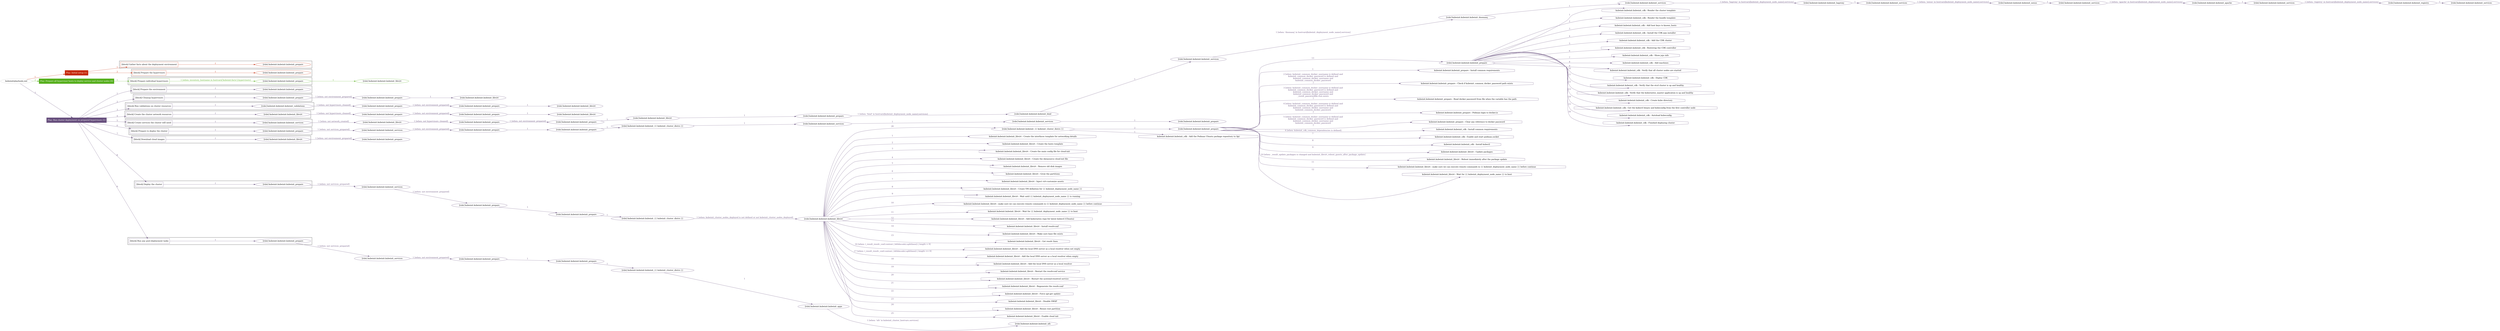 digraph {
	graph [concentrate=true ordering=in rankdir=LR ratio=fill]
	edge [esep=5 sep=10]
	"kubeinit/playbook.yml" [id=root_node style=dotted]
	play_044f6201 [label="Play: Initial setup (1)" color="#c52907" fontcolor="#ffffff" id=play_044f6201 shape=box style=filled tooltip=localhost]
	"kubeinit/playbook.yml" -> play_044f6201 [label="1 " color="#c52907" fontcolor="#c52907" id=edge_4ef59c2e labeltooltip="1 " tooltip="1 "]
	subgraph "kubeinit.kubeinit.kubeinit_prepare" {
		role_d6951dd7 [label="[role] kubeinit.kubeinit.kubeinit_prepare" color="#c52907" id=role_d6951dd7 tooltip="kubeinit.kubeinit.kubeinit_prepare"]
	}
	subgraph "kubeinit.kubeinit.kubeinit_prepare" {
		role_1459333d [label="[role] kubeinit.kubeinit.kubeinit_prepare" color="#c52907" id=role_1459333d tooltip="kubeinit.kubeinit.kubeinit_prepare"]
	}
	subgraph "Play: Initial setup (1)" {
		play_044f6201 -> block_13e98b52 [label=1 color="#c52907" fontcolor="#c52907" id=edge_23513589 labeltooltip=1 tooltip=1]
		subgraph cluster_block_13e98b52 {
			block_13e98b52 [label="[block] Gather facts about the deployment environment" color="#c52907" id=block_13e98b52 labeltooltip="Gather facts about the deployment environment" shape=box tooltip="Gather facts about the deployment environment"]
			block_13e98b52 -> role_d6951dd7 [label="1 " color="#c52907" fontcolor="#c52907" id=edge_80df593b labeltooltip="1 " tooltip="1 "]
		}
		play_044f6201 -> block_f3aa24fd [label=2 color="#c52907" fontcolor="#c52907" id=edge_0cf8e532 labeltooltip=2 tooltip=2]
		subgraph cluster_block_f3aa24fd {
			block_f3aa24fd [label="[block] Prepare the hypervisors" color="#c52907" id=block_f3aa24fd labeltooltip="Prepare the hypervisors" shape=box tooltip="Prepare the hypervisors"]
			block_f3aa24fd -> role_1459333d [label="1 " color="#c52907" fontcolor="#c52907" id=edge_80e324ec labeltooltip="1 " tooltip="1 "]
		}
	}
	play_55f4acfc [label="Play: Prepare all hypervisor hosts to deploy service and cluster nodes (0)" color="#56af1d" fontcolor="#ffffff" id=play_55f4acfc shape=box style=filled tooltip="Play: Prepare all hypervisor hosts to deploy service and cluster nodes (0)"]
	"kubeinit/playbook.yml" -> play_55f4acfc [label="2 " color="#56af1d" fontcolor="#56af1d" id=edge_61d407e8 labeltooltip="2 " tooltip="2 "]
	subgraph "kubeinit.kubeinit.kubeinit_libvirt" {
		role_2341e74b [label="[role] kubeinit.kubeinit.kubeinit_libvirt" color="#56af1d" id=role_2341e74b tooltip="kubeinit.kubeinit.kubeinit_libvirt"]
	}
	subgraph "kubeinit.kubeinit.kubeinit_prepare" {
		role_38dae5cf [label="[role] kubeinit.kubeinit.kubeinit_prepare" color="#56af1d" id=role_38dae5cf tooltip="kubeinit.kubeinit.kubeinit_prepare"]
		role_38dae5cf -> role_2341e74b [label="1 " color="#56af1d" fontcolor="#56af1d" id=edge_8fb8c847 labeltooltip="1 " tooltip="1 "]
	}
	subgraph "Play: Prepare all hypervisor hosts to deploy service and cluster nodes (0)" {
		play_55f4acfc -> block_d1275430 [label=1 color="#56af1d" fontcolor="#56af1d" id=edge_5849c12e labeltooltip=1 tooltip=1]
		subgraph cluster_block_d1275430 {
			block_d1275430 [label="[block] Prepare individual hypervisors" color="#56af1d" id=block_d1275430 labeltooltip="Prepare individual hypervisors" shape=box tooltip="Prepare individual hypervisors"]
			block_d1275430 -> role_38dae5cf [label="1 [when: inventory_hostname in hostvars['kubeinit-facts'].hypervisors]" color="#56af1d" fontcolor="#56af1d" id=edge_a81849d0 labeltooltip="1 [when: inventory_hostname in hostvars['kubeinit-facts'].hypervisors]" tooltip="1 [when: inventory_hostname in hostvars['kubeinit-facts'].hypervisors]"]
		}
	}
	play_6afeea9b [label="Play: Run cluster deployment on prepared hypervisors (1)" color="#674f7d" fontcolor="#ffffff" id=play_6afeea9b shape=box style=filled tooltip=localhost]
	"kubeinit/playbook.yml" -> play_6afeea9b [label="3 " color="#674f7d" fontcolor="#674f7d" id=edge_dce78438 labeltooltip="3 " tooltip="3 "]
	subgraph "kubeinit.kubeinit.kubeinit_prepare" {
		role_8cadfa7d [label="[role] kubeinit.kubeinit.kubeinit_prepare" color="#674f7d" id=role_8cadfa7d tooltip="kubeinit.kubeinit.kubeinit_prepare"]
	}
	subgraph "kubeinit.kubeinit.kubeinit_libvirt" {
		role_256075a8 [label="[role] kubeinit.kubeinit.kubeinit_libvirt" color="#674f7d" id=role_256075a8 tooltip="kubeinit.kubeinit.kubeinit_libvirt"]
	}
	subgraph "kubeinit.kubeinit.kubeinit_prepare" {
		role_381ec418 [label="[role] kubeinit.kubeinit.kubeinit_prepare" color="#674f7d" id=role_381ec418 tooltip="kubeinit.kubeinit.kubeinit_prepare"]
		role_381ec418 -> role_256075a8 [label="1 " color="#674f7d" fontcolor="#674f7d" id=edge_b054dc89 labeltooltip="1 " tooltip="1 "]
	}
	subgraph "kubeinit.kubeinit.kubeinit_prepare" {
		role_7a16989e [label="[role] kubeinit.kubeinit.kubeinit_prepare" color="#674f7d" id=role_7a16989e tooltip="kubeinit.kubeinit.kubeinit_prepare"]
		role_7a16989e -> role_381ec418 [label="1 [when: not environment_prepared]" color="#674f7d" fontcolor="#674f7d" id=edge_9651ffb1 labeltooltip="1 [when: not environment_prepared]" tooltip="1 [when: not environment_prepared]"]
	}
	subgraph "kubeinit.kubeinit.kubeinit_libvirt" {
		role_eb874bf2 [label="[role] kubeinit.kubeinit.kubeinit_libvirt" color="#674f7d" id=role_eb874bf2 tooltip="kubeinit.kubeinit.kubeinit_libvirt"]
	}
	subgraph "kubeinit.kubeinit.kubeinit_prepare" {
		role_4f0447ba [label="[role] kubeinit.kubeinit.kubeinit_prepare" color="#674f7d" id=role_4f0447ba tooltip="kubeinit.kubeinit.kubeinit_prepare"]
		role_4f0447ba -> role_eb874bf2 [label="1 " color="#674f7d" fontcolor="#674f7d" id=edge_a860d378 labeltooltip="1 " tooltip="1 "]
	}
	subgraph "kubeinit.kubeinit.kubeinit_prepare" {
		role_d9c2d2ef [label="[role] kubeinit.kubeinit.kubeinit_prepare" color="#674f7d" id=role_d9c2d2ef tooltip="kubeinit.kubeinit.kubeinit_prepare"]
		role_d9c2d2ef -> role_4f0447ba [label="1 [when: not environment_prepared]" color="#674f7d" fontcolor="#674f7d" id=edge_dabcb01f labeltooltip="1 [when: not environment_prepared]" tooltip="1 [when: not environment_prepared]"]
	}
	subgraph "kubeinit.kubeinit.kubeinit_validations" {
		role_450f1b07 [label="[role] kubeinit.kubeinit.kubeinit_validations" color="#674f7d" id=role_450f1b07 tooltip="kubeinit.kubeinit.kubeinit_validations"]
		role_450f1b07 -> role_d9c2d2ef [label="1 [when: not hypervisors_cleaned]" color="#674f7d" fontcolor="#674f7d" id=edge_444af7d1 labeltooltip="1 [when: not hypervisors_cleaned]" tooltip="1 [when: not hypervisors_cleaned]"]
	}
	subgraph "kubeinit.kubeinit.kubeinit_libvirt" {
		role_03eaf122 [label="[role] kubeinit.kubeinit.kubeinit_libvirt" color="#674f7d" id=role_03eaf122 tooltip="kubeinit.kubeinit.kubeinit_libvirt"]
	}
	subgraph "kubeinit.kubeinit.kubeinit_prepare" {
		role_dfbd1246 [label="[role] kubeinit.kubeinit.kubeinit_prepare" color="#674f7d" id=role_dfbd1246 tooltip="kubeinit.kubeinit.kubeinit_prepare"]
		role_dfbd1246 -> role_03eaf122 [label="1 " color="#674f7d" fontcolor="#674f7d" id=edge_98a41749 labeltooltip="1 " tooltip="1 "]
	}
	subgraph "kubeinit.kubeinit.kubeinit_prepare" {
		role_05b84a34 [label="[role] kubeinit.kubeinit.kubeinit_prepare" color="#674f7d" id=role_05b84a34 tooltip="kubeinit.kubeinit.kubeinit_prepare"]
		role_05b84a34 -> role_dfbd1246 [label="1 [when: not environment_prepared]" color="#674f7d" fontcolor="#674f7d" id=edge_8607edbe labeltooltip="1 [when: not environment_prepared]" tooltip="1 [when: not environment_prepared]"]
	}
	subgraph "kubeinit.kubeinit.kubeinit_libvirt" {
		role_7265126d [label="[role] kubeinit.kubeinit.kubeinit_libvirt" color="#674f7d" id=role_7265126d tooltip="kubeinit.kubeinit.kubeinit_libvirt"]
		role_7265126d -> role_05b84a34 [label="1 [when: not hypervisors_cleaned]" color="#674f7d" fontcolor="#674f7d" id=edge_79a16375 labeltooltip="1 [when: not hypervisors_cleaned]" tooltip="1 [when: not hypervisors_cleaned]"]
	}
	subgraph "kubeinit.kubeinit.kubeinit_services" {
		role_c0d39806 [label="[role] kubeinit.kubeinit.kubeinit_services" color="#674f7d" id=role_c0d39806 tooltip="kubeinit.kubeinit.kubeinit_services"]
	}
	subgraph "kubeinit.kubeinit.kubeinit_registry" {
		role_821b8499 [label="[role] kubeinit.kubeinit.kubeinit_registry" color="#674f7d" id=role_821b8499 tooltip="kubeinit.kubeinit.kubeinit_registry"]
		role_821b8499 -> role_c0d39806 [label="1 " color="#674f7d" fontcolor="#674f7d" id=edge_e17314fd labeltooltip="1 " tooltip="1 "]
	}
	subgraph "kubeinit.kubeinit.kubeinit_services" {
		role_eca51ddf [label="[role] kubeinit.kubeinit.kubeinit_services" color="#674f7d" id=role_eca51ddf tooltip="kubeinit.kubeinit.kubeinit_services"]
		role_eca51ddf -> role_821b8499 [label="1 [when: 'registry' in hostvars[kubeinit_deployment_node_name].services]" color="#674f7d" fontcolor="#674f7d" id=edge_a94800a0 labeltooltip="1 [when: 'registry' in hostvars[kubeinit_deployment_node_name].services]" tooltip="1 [when: 'registry' in hostvars[kubeinit_deployment_node_name].services]"]
	}
	subgraph "kubeinit.kubeinit.kubeinit_apache" {
		role_6c108bcc [label="[role] kubeinit.kubeinit.kubeinit_apache" color="#674f7d" id=role_6c108bcc tooltip="kubeinit.kubeinit.kubeinit_apache"]
		role_6c108bcc -> role_eca51ddf [label="1 " color="#674f7d" fontcolor="#674f7d" id=edge_faeda0d4 labeltooltip="1 " tooltip="1 "]
	}
	subgraph "kubeinit.kubeinit.kubeinit_services" {
		role_d268b89f [label="[role] kubeinit.kubeinit.kubeinit_services" color="#674f7d" id=role_d268b89f tooltip="kubeinit.kubeinit.kubeinit_services"]
		role_d268b89f -> role_6c108bcc [label="1 [when: 'apache' in hostvars[kubeinit_deployment_node_name].services]" color="#674f7d" fontcolor="#674f7d" id=edge_50a89d60 labeltooltip="1 [when: 'apache' in hostvars[kubeinit_deployment_node_name].services]" tooltip="1 [when: 'apache' in hostvars[kubeinit_deployment_node_name].services]"]
	}
	subgraph "kubeinit.kubeinit.kubeinit_nexus" {
		role_6d33a82f [label="[role] kubeinit.kubeinit.kubeinit_nexus" color="#674f7d" id=role_6d33a82f tooltip="kubeinit.kubeinit.kubeinit_nexus"]
		role_6d33a82f -> role_d268b89f [label="1 " color="#674f7d" fontcolor="#674f7d" id=edge_b9ef4b29 labeltooltip="1 " tooltip="1 "]
	}
	subgraph "kubeinit.kubeinit.kubeinit_services" {
		role_6c60f298 [label="[role] kubeinit.kubeinit.kubeinit_services" color="#674f7d" id=role_6c60f298 tooltip="kubeinit.kubeinit.kubeinit_services"]
		role_6c60f298 -> role_6d33a82f [label="1 [when: 'nexus' in hostvars[kubeinit_deployment_node_name].services]" color="#674f7d" fontcolor="#674f7d" id=edge_57b5fa4e labeltooltip="1 [when: 'nexus' in hostvars[kubeinit_deployment_node_name].services]" tooltip="1 [when: 'nexus' in hostvars[kubeinit_deployment_node_name].services]"]
	}
	subgraph "kubeinit.kubeinit.kubeinit_haproxy" {
		role_2051cb09 [label="[role] kubeinit.kubeinit.kubeinit_haproxy" color="#674f7d" id=role_2051cb09 tooltip="kubeinit.kubeinit.kubeinit_haproxy"]
		role_2051cb09 -> role_6c60f298 [label="1 " color="#674f7d" fontcolor="#674f7d" id=edge_a9469651 labeltooltip="1 " tooltip="1 "]
	}
	subgraph "kubeinit.kubeinit.kubeinit_services" {
		role_ba3f6fec [label="[role] kubeinit.kubeinit.kubeinit_services" color="#674f7d" id=role_ba3f6fec tooltip="kubeinit.kubeinit.kubeinit_services"]
		role_ba3f6fec -> role_2051cb09 [label="1 [when: 'haproxy' in hostvars[kubeinit_deployment_node_name].services]" color="#674f7d" fontcolor="#674f7d" id=edge_a45cc1d8 labeltooltip="1 [when: 'haproxy' in hostvars[kubeinit_deployment_node_name].services]" tooltip="1 [when: 'haproxy' in hostvars[kubeinit_deployment_node_name].services]"]
	}
	subgraph "kubeinit.kubeinit.kubeinit_dnsmasq" {
		role_3d99cef5 [label="[role] kubeinit.kubeinit.kubeinit_dnsmasq" color="#674f7d" id=role_3d99cef5 tooltip="kubeinit.kubeinit.kubeinit_dnsmasq"]
		role_3d99cef5 -> role_ba3f6fec [label="1 " color="#674f7d" fontcolor="#674f7d" id=edge_29985c35 labeltooltip="1 " tooltip="1 "]
	}
	subgraph "kubeinit.kubeinit.kubeinit_services" {
		role_eed74f70 [label="[role] kubeinit.kubeinit.kubeinit_services" color="#674f7d" id=role_eed74f70 tooltip="kubeinit.kubeinit.kubeinit_services"]
		role_eed74f70 -> role_3d99cef5 [label="1 [when: 'dnsmasq' in hostvars[kubeinit_deployment_node_name].services]" color="#674f7d" fontcolor="#674f7d" id=edge_1109059a labeltooltip="1 [when: 'dnsmasq' in hostvars[kubeinit_deployment_node_name].services]" tooltip="1 [when: 'dnsmasq' in hostvars[kubeinit_deployment_node_name].services]"]
	}
	subgraph "kubeinit.kubeinit.kubeinit_bind" {
		role_684390ac [label="[role] kubeinit.kubeinit.kubeinit_bind" color="#674f7d" id=role_684390ac tooltip="kubeinit.kubeinit.kubeinit_bind"]
		role_684390ac -> role_eed74f70 [label="1 " color="#674f7d" fontcolor="#674f7d" id=edge_344d99da labeltooltip="1 " tooltip="1 "]
	}
	subgraph "kubeinit.kubeinit.kubeinit_prepare" {
		role_d2f3ef57 [label="[role] kubeinit.kubeinit.kubeinit_prepare" color="#674f7d" id=role_d2f3ef57 tooltip="kubeinit.kubeinit.kubeinit_prepare"]
		role_d2f3ef57 -> role_684390ac [label="1 [when: 'bind' in hostvars[kubeinit_deployment_node_name].services]" color="#674f7d" fontcolor="#674f7d" id=edge_c0ce291c labeltooltip="1 [when: 'bind' in hostvars[kubeinit_deployment_node_name].services]" tooltip="1 [when: 'bind' in hostvars[kubeinit_deployment_node_name].services]"]
	}
	subgraph "kubeinit.kubeinit.kubeinit_libvirt" {
		role_8a607b30 [label="[role] kubeinit.kubeinit.kubeinit_libvirt" color="#674f7d" id=role_8a607b30 tooltip="kubeinit.kubeinit.kubeinit_libvirt"]
		role_8a607b30 -> role_d2f3ef57 [label="1 " color="#674f7d" fontcolor="#674f7d" id=edge_e02fe40d labeltooltip="1 " tooltip="1 "]
	}
	subgraph "kubeinit.kubeinit.kubeinit_prepare" {
		role_e376c1be [label="[role] kubeinit.kubeinit.kubeinit_prepare" color="#674f7d" id=role_e376c1be tooltip="kubeinit.kubeinit.kubeinit_prepare"]
		role_e376c1be -> role_8a607b30 [label="1 " color="#674f7d" fontcolor="#674f7d" id=edge_5499e435 labeltooltip="1 " tooltip="1 "]
	}
	subgraph "kubeinit.kubeinit.kubeinit_prepare" {
		role_97b13198 [label="[role] kubeinit.kubeinit.kubeinit_prepare" color="#674f7d" id=role_97b13198 tooltip="kubeinit.kubeinit.kubeinit_prepare"]
		role_97b13198 -> role_e376c1be [label="1 [when: not environment_prepared]" color="#674f7d" fontcolor="#674f7d" id=edge_6e019e18 labeltooltip="1 [when: not environment_prepared]" tooltip="1 [when: not environment_prepared]"]
	}
	subgraph "kubeinit.kubeinit.kubeinit_libvirt" {
		role_b48e764c [label="[role] kubeinit.kubeinit.kubeinit_libvirt" color="#674f7d" id=role_b48e764c tooltip="kubeinit.kubeinit.kubeinit_libvirt"]
		role_b48e764c -> role_97b13198 [label="1 [when: not hypervisors_cleaned]" color="#674f7d" fontcolor="#674f7d" id=edge_45557fb2 labeltooltip="1 [when: not hypervisors_cleaned]" tooltip="1 [when: not hypervisors_cleaned]"]
	}
	subgraph "kubeinit.kubeinit.kubeinit_services" {
		role_dfe08476 [label="[role] kubeinit.kubeinit.kubeinit_services" color="#674f7d" id=role_dfe08476 tooltip="kubeinit.kubeinit.kubeinit_services"]
		role_dfe08476 -> role_b48e764c [label="1 [when: not network_created]" color="#674f7d" fontcolor="#674f7d" id=edge_93a49c04 labeltooltip="1 [when: not network_created]" tooltip="1 [when: not network_created]"]
	}
	subgraph "kubeinit.kubeinit.kubeinit_prepare" {
		role_b5f9fc03 [label="[role] kubeinit.kubeinit.kubeinit_prepare" color="#674f7d" id=role_b5f9fc03 tooltip="kubeinit.kubeinit.kubeinit_prepare"]
	}
	subgraph "kubeinit.kubeinit.kubeinit_services" {
		role_9dbf884e [label="[role] kubeinit.kubeinit.kubeinit_services" color="#674f7d" id=role_9dbf884e tooltip="kubeinit.kubeinit.kubeinit_services"]
		role_9dbf884e -> role_b5f9fc03 [label="1 " color="#674f7d" fontcolor="#674f7d" id=edge_28abceb9 labeltooltip="1 " tooltip="1 "]
	}
	subgraph "kubeinit.kubeinit.kubeinit_services" {
		role_254708b7 [label="[role] kubeinit.kubeinit.kubeinit_services" color="#674f7d" id=role_254708b7 tooltip="kubeinit.kubeinit.kubeinit_services"]
		role_254708b7 -> role_9dbf884e [label="1 " color="#674f7d" fontcolor="#674f7d" id=edge_ece43cf1 labeltooltip="1 " tooltip="1 "]
	}
	subgraph "kubeinit.kubeinit.kubeinit_{{ kubeinit_cluster_distro }}" {
		role_bbae4247 [label="[role] kubeinit.kubeinit.kubeinit_{{ kubeinit_cluster_distro }}" color="#674f7d" id=role_bbae4247 tooltip="kubeinit.kubeinit.kubeinit_{{ kubeinit_cluster_distro }}"]
		role_bbae4247 -> role_254708b7 [label="1 " color="#674f7d" fontcolor="#674f7d" id=edge_cc522fd2 labeltooltip="1 " tooltip="1 "]
	}
	subgraph "kubeinit.kubeinit.kubeinit_prepare" {
		role_c6450859 [label="[role] kubeinit.kubeinit.kubeinit_prepare" color="#674f7d" id=role_c6450859 tooltip="kubeinit.kubeinit.kubeinit_prepare"]
		role_c6450859 -> role_bbae4247 [label="1 " color="#674f7d" fontcolor="#674f7d" id=edge_2d767d13 labeltooltip="1 " tooltip="1 "]
	}
	subgraph "kubeinit.kubeinit.kubeinit_prepare" {
		role_9d7e9a55 [label="[role] kubeinit.kubeinit.kubeinit_prepare" color="#674f7d" id=role_9d7e9a55 tooltip="kubeinit.kubeinit.kubeinit_prepare"]
		role_9d7e9a55 -> role_c6450859 [label="1 " color="#674f7d" fontcolor="#674f7d" id=edge_b197382b labeltooltip="1 " tooltip="1 "]
	}
	subgraph "kubeinit.kubeinit.kubeinit_services" {
		role_c278fd24 [label="[role] kubeinit.kubeinit.kubeinit_services" color="#674f7d" id=role_c278fd24 tooltip="kubeinit.kubeinit.kubeinit_services"]
		role_c278fd24 -> role_9d7e9a55 [label="1 [when: not environment_prepared]" color="#674f7d" fontcolor="#674f7d" id=edge_3d980c36 labeltooltip="1 [when: not environment_prepared]" tooltip="1 [when: not environment_prepared]"]
	}
	subgraph "kubeinit.kubeinit.kubeinit_prepare" {
		role_b8bf95b9 [label="[role] kubeinit.kubeinit.kubeinit_prepare" color="#674f7d" id=role_b8bf95b9 tooltip="kubeinit.kubeinit.kubeinit_prepare"]
		role_b8bf95b9 -> role_c278fd24 [label="1 [when: not services_prepared]" color="#674f7d" fontcolor="#674f7d" id=edge_ec904638 labeltooltip="1 [when: not services_prepared]" tooltip="1 [when: not services_prepared]"]
	}
	subgraph "kubeinit.kubeinit.kubeinit_prepare" {
		role_b85f342a [label="[role] kubeinit.kubeinit.kubeinit_prepare" color="#674f7d" id=role_b85f342a tooltip="kubeinit.kubeinit.kubeinit_prepare"]
	}
	subgraph "kubeinit.kubeinit.kubeinit_libvirt" {
		role_71f068f2 [label="[role] kubeinit.kubeinit.kubeinit_libvirt" color="#674f7d" id=role_71f068f2 tooltip="kubeinit.kubeinit.kubeinit_libvirt"]
		role_71f068f2 -> role_b85f342a [label="1 [when: not environment_prepared]" color="#674f7d" fontcolor="#674f7d" id=edge_29ef6eb5 labeltooltip="1 [when: not environment_prepared]" tooltip="1 [when: not environment_prepared]"]
	}
	subgraph "kubeinit.kubeinit.kubeinit_prepare" {
		role_452cb7a6 [label="[role] kubeinit.kubeinit.kubeinit_prepare" color="#674f7d" id=role_452cb7a6 tooltip="kubeinit.kubeinit.kubeinit_prepare"]
		task_a94bf1ff [label="kubeinit.kubeinit.kubeinit_cdk : Render the cluster template" color="#674f7d" id=task_a94bf1ff shape=octagon tooltip="kubeinit.kubeinit.kubeinit_cdk : Render the cluster template"]
		role_452cb7a6 -> task_a94bf1ff [label="1 " color="#674f7d" fontcolor="#674f7d" id=edge_e84fcb37 labeltooltip="1 " tooltip="1 "]
		task_42de624a [label="kubeinit.kubeinit.kubeinit_cdk : Render the bundle template" color="#674f7d" id=task_42de624a shape=octagon tooltip="kubeinit.kubeinit.kubeinit_cdk : Render the bundle template"]
		role_452cb7a6 -> task_42de624a [label="2 " color="#674f7d" fontcolor="#674f7d" id=edge_bc9f9fb8 labeltooltip="2 " tooltip="2 "]
		task_f13fe5d0 [label="kubeinit.kubeinit.kubeinit_cdk : Add host keys to known_hosts" color="#674f7d" id=task_f13fe5d0 shape=octagon tooltip="kubeinit.kubeinit.kubeinit_cdk : Add host keys to known_hosts"]
		role_452cb7a6 -> task_f13fe5d0 [label="3 " color="#674f7d" fontcolor="#674f7d" id=edge_e8cb7838 labeltooltip="3 " tooltip="3 "]
		task_b6a0717f [label="kubeinit.kubeinit.kubeinit_cdk : Install the CDK juju installer" color="#674f7d" id=task_b6a0717f shape=octagon tooltip="kubeinit.kubeinit.kubeinit_cdk : Install the CDK juju installer"]
		role_452cb7a6 -> task_b6a0717f [label="4 " color="#674f7d" fontcolor="#674f7d" id=edge_27f58960 labeltooltip="4 " tooltip="4 "]
		task_dedf6020 [label="kubeinit.kubeinit.kubeinit_cdk : Add the CDK cluster" color="#674f7d" id=task_dedf6020 shape=octagon tooltip="kubeinit.kubeinit.kubeinit_cdk : Add the CDK cluster"]
		role_452cb7a6 -> task_dedf6020 [label="5 " color="#674f7d" fontcolor="#674f7d" id=edge_83cb504c labeltooltip="5 " tooltip="5 "]
		task_0525875a [label="kubeinit.kubeinit.kubeinit_cdk : Bootstrap the CDK controller" color="#674f7d" id=task_0525875a shape=octagon tooltip="kubeinit.kubeinit.kubeinit_cdk : Bootstrap the CDK controller"]
		role_452cb7a6 -> task_0525875a [label="6 " color="#674f7d" fontcolor="#674f7d" id=edge_37c8457a labeltooltip="6 " tooltip="6 "]
		task_b1a73db4 [label="kubeinit.kubeinit.kubeinit_cdk : Show juju info" color="#674f7d" id=task_b1a73db4 shape=octagon tooltip="kubeinit.kubeinit.kubeinit_cdk : Show juju info"]
		role_452cb7a6 -> task_b1a73db4 [label="7 " color="#674f7d" fontcolor="#674f7d" id=edge_8043bc29 labeltooltip="7 " tooltip="7 "]
		task_68443d0a [label="kubeinit.kubeinit.kubeinit_cdk : Add machines" color="#674f7d" id=task_68443d0a shape=octagon tooltip="kubeinit.kubeinit.kubeinit_cdk : Add machines"]
		role_452cb7a6 -> task_68443d0a [label="8 " color="#674f7d" fontcolor="#674f7d" id=edge_12c3f1ba labeltooltip="8 " tooltip="8 "]
		task_5df11371 [label="kubeinit.kubeinit.kubeinit_cdk : Verify that all cluster nodes are started" color="#674f7d" id=task_5df11371 shape=octagon tooltip="kubeinit.kubeinit.kubeinit_cdk : Verify that all cluster nodes are started"]
		role_452cb7a6 -> task_5df11371 [label="9 " color="#674f7d" fontcolor="#674f7d" id=edge_20d0ee21 labeltooltip="9 " tooltip="9 "]
		task_0d9374ac [label="kubeinit.kubeinit.kubeinit_cdk : Deploy CDK" color="#674f7d" id=task_0d9374ac shape=octagon tooltip="kubeinit.kubeinit.kubeinit_cdk : Deploy CDK"]
		role_452cb7a6 -> task_0d9374ac [label="10 " color="#674f7d" fontcolor="#674f7d" id=edge_1f8e21a5 labeltooltip="10 " tooltip="10 "]
		task_fb336ed5 [label="kubeinit.kubeinit.kubeinit_cdk : Verify that the etcd cluster is up and healthy" color="#674f7d" id=task_fb336ed5 shape=octagon tooltip="kubeinit.kubeinit.kubeinit_cdk : Verify that the etcd cluster is up and healthy"]
		role_452cb7a6 -> task_fb336ed5 [label="11 " color="#674f7d" fontcolor="#674f7d" id=edge_120eb20d labeltooltip="11 " tooltip="11 "]
		task_9e1cdf65 [label="kubeinit.kubeinit.kubeinit_cdk : Verify that the kubernetes_master application is up and healthy" color="#674f7d" id=task_9e1cdf65 shape=octagon tooltip="kubeinit.kubeinit.kubeinit_cdk : Verify that the kubernetes_master application is up and healthy"]
		role_452cb7a6 -> task_9e1cdf65 [label="12 " color="#674f7d" fontcolor="#674f7d" id=edge_e49d8f9e labeltooltip="12 " tooltip="12 "]
		task_549c06b6 [label="kubeinit.kubeinit.kubeinit_cdk : Create kube directory" color="#674f7d" id=task_549c06b6 shape=octagon tooltip="kubeinit.kubeinit.kubeinit_cdk : Create kube directory"]
		role_452cb7a6 -> task_549c06b6 [label="13 " color="#674f7d" fontcolor="#674f7d" id=edge_7d540dee labeltooltip="13 " tooltip="13 "]
		task_a0da7b59 [label="kubeinit.kubeinit.kubeinit_cdk : Get the kubectl binary and kubeconfig from the first controller node" color="#674f7d" id=task_a0da7b59 shape=octagon tooltip="kubeinit.kubeinit.kubeinit_cdk : Get the kubectl binary and kubeconfig from the first controller node"]
		role_452cb7a6 -> task_a0da7b59 [label="14 " color="#674f7d" fontcolor="#674f7d" id=edge_0e6ce864 labeltooltip="14 " tooltip="14 "]
		task_b0fba617 [label="kubeinit.kubeinit.kubeinit_cdk : Autoload kubeconfig" color="#674f7d" id=task_b0fba617 shape=octagon tooltip="kubeinit.kubeinit.kubeinit_cdk : Autoload kubeconfig"]
		role_452cb7a6 -> task_b0fba617 [label="15 " color="#674f7d" fontcolor="#674f7d" id=edge_3aa39671 labeltooltip="15 " tooltip="15 "]
		task_a2f3205c [label="kubeinit.kubeinit.kubeinit_cdk : Finished deploying cluster" color="#674f7d" id=task_a2f3205c shape=octagon tooltip="kubeinit.kubeinit.kubeinit_cdk : Finished deploying cluster"]
		role_452cb7a6 -> task_a2f3205c [label="16 " color="#674f7d" fontcolor="#674f7d" id=edge_8826746e labeltooltip="16 " tooltip="16 "]
	}
	subgraph "kubeinit.kubeinit.kubeinit_prepare" {
		role_cc2c80e6 [label="[role] kubeinit.kubeinit.kubeinit_prepare" color="#674f7d" id=role_cc2c80e6 tooltip="kubeinit.kubeinit.kubeinit_prepare"]
		task_b44a653f [label="kubeinit.kubeinit.kubeinit_prepare : Install common requirements" color="#674f7d" id=task_b44a653f shape=octagon tooltip="kubeinit.kubeinit.kubeinit_prepare : Install common requirements"]
		role_cc2c80e6 -> task_b44a653f [label="1 " color="#674f7d" fontcolor="#674f7d" id=edge_8c193ada labeltooltip="1 " tooltip="1 "]
		task_a719221c [label="kubeinit.kubeinit.kubeinit_prepare : Check if kubeinit_common_docker_password path exists" color="#674f7d" id=task_a719221c shape=octagon tooltip="kubeinit.kubeinit.kubeinit_prepare : Check if kubeinit_common_docker_password path exists"]
		role_cc2c80e6 -> task_a719221c [label="2 [when: kubeinit_common_docker_username is defined and
kubeinit_common_docker_password is defined and
kubeinit_common_docker_username and
kubeinit_common_docker_password
]" color="#674f7d" fontcolor="#674f7d" id=edge_541bd9d9 labeltooltip="2 [when: kubeinit_common_docker_username is defined and
kubeinit_common_docker_password is defined and
kubeinit_common_docker_username and
kubeinit_common_docker_password
]" tooltip="2 [when: kubeinit_common_docker_username is defined and
kubeinit_common_docker_password is defined and
kubeinit_common_docker_username and
kubeinit_common_docker_password
]"]
		task_6722797f [label="kubeinit.kubeinit.kubeinit_prepare : Read docker password from file when the variable has the path" color="#674f7d" id=task_6722797f shape=octagon tooltip="kubeinit.kubeinit.kubeinit_prepare : Read docker password from file when the variable has the path"]
		role_cc2c80e6 -> task_6722797f [label="3 [when: kubeinit_common_docker_username is defined and
kubeinit_common_docker_password is defined and
kubeinit_common_docker_username and
kubeinit_common_docker_password and
_result_passwordfile.stat.exists
]" color="#674f7d" fontcolor="#674f7d" id=edge_d88bf77b labeltooltip="3 [when: kubeinit_common_docker_username is defined and
kubeinit_common_docker_password is defined and
kubeinit_common_docker_username and
kubeinit_common_docker_password and
_result_passwordfile.stat.exists
]" tooltip="3 [when: kubeinit_common_docker_username is defined and
kubeinit_common_docker_password is defined and
kubeinit_common_docker_username and
kubeinit_common_docker_password and
_result_passwordfile.stat.exists
]"]
		task_d8672ce2 [label="kubeinit.kubeinit.kubeinit_prepare : Podman login to docker.io" color="#674f7d" id=task_d8672ce2 shape=octagon tooltip="kubeinit.kubeinit.kubeinit_prepare : Podman login to docker.io"]
		role_cc2c80e6 -> task_d8672ce2 [label="4 [when: kubeinit_common_docker_username is defined and
kubeinit_common_docker_password is defined and
kubeinit_common_docker_username and
kubeinit_common_docker_password
]" color="#674f7d" fontcolor="#674f7d" id=edge_c0240dba labeltooltip="4 [when: kubeinit_common_docker_username is defined and
kubeinit_common_docker_password is defined and
kubeinit_common_docker_username and
kubeinit_common_docker_password
]" tooltip="4 [when: kubeinit_common_docker_username is defined and
kubeinit_common_docker_password is defined and
kubeinit_common_docker_username and
kubeinit_common_docker_password
]"]
		task_4d4e6756 [label="kubeinit.kubeinit.kubeinit_prepare : Clear any reference to docker password" color="#674f7d" id=task_4d4e6756 shape=octagon tooltip="kubeinit.kubeinit.kubeinit_prepare : Clear any reference to docker password"]
		role_cc2c80e6 -> task_4d4e6756 [label="5 [when: kubeinit_common_docker_username is defined and
kubeinit_common_docker_password is defined and
kubeinit_common_docker_username and
kubeinit_common_docker_password
]" color="#674f7d" fontcolor="#674f7d" id=edge_981a554b labeltooltip="5 [when: kubeinit_common_docker_username is defined and
kubeinit_common_docker_password is defined and
kubeinit_common_docker_username and
kubeinit_common_docker_password
]" tooltip="5 [when: kubeinit_common_docker_username is defined and
kubeinit_common_docker_password is defined and
kubeinit_common_docker_username and
kubeinit_common_docker_password
]"]
		task_6d5ad656 [label="kubeinit.kubeinit.kubeinit_cdk : Install common requirements" color="#674f7d" id=task_6d5ad656 shape=octagon tooltip="kubeinit.kubeinit.kubeinit_cdk : Install common requirements"]
		role_cc2c80e6 -> task_6d5ad656 [label="6 [when: kubeinit_cdk_common_dependencies is defined]" color="#674f7d" fontcolor="#674f7d" id=edge_47974325 labeltooltip="6 [when: kubeinit_cdk_common_dependencies is defined]" tooltip="6 [when: kubeinit_cdk_common_dependencies is defined]"]
		task_462f2dca [label="kubeinit.kubeinit.kubeinit_cdk : Enable and start podman.socket" color="#674f7d" id=task_462f2dca shape=octagon tooltip="kubeinit.kubeinit.kubeinit_cdk : Enable and start podman.socket"]
		role_cc2c80e6 -> task_462f2dca [label="7 " color="#674f7d" fontcolor="#674f7d" id=edge_4c218bec labeltooltip="7 " tooltip="7 "]
		task_2ff746c8 [label="kubeinit.kubeinit.kubeinit_cdk : Install kubectl" color="#674f7d" id=task_2ff746c8 shape=octagon tooltip="kubeinit.kubeinit.kubeinit_cdk : Install kubectl"]
		role_cc2c80e6 -> task_2ff746c8 [label="8 " color="#674f7d" fontcolor="#674f7d" id=edge_aee1a645 labeltooltip="8 " tooltip="8 "]
		task_fa05bad0 [label="kubeinit.kubeinit.kubeinit_libvirt : Update packages" color="#674f7d" id=task_fa05bad0 shape=octagon tooltip="kubeinit.kubeinit.kubeinit_libvirt : Update packages"]
		role_cc2c80e6 -> task_fa05bad0 [label="9 " color="#674f7d" fontcolor="#674f7d" id=edge_1f22c4f9 labeltooltip="9 " tooltip="9 "]
		task_6b700b43 [label="kubeinit.kubeinit.kubeinit_libvirt : Reboot immediately after the package update" color="#674f7d" id=task_6b700b43 shape=octagon tooltip="kubeinit.kubeinit.kubeinit_libvirt : Reboot immediately after the package update"]
		role_cc2c80e6 -> task_6b700b43 [label="10 [when: _result_update_packages is changed and kubeinit_libvirt_reboot_guests_after_package_update]" color="#674f7d" fontcolor="#674f7d" id=edge_5030f70b labeltooltip="10 [when: _result_update_packages is changed and kubeinit_libvirt_reboot_guests_after_package_update]" tooltip="10 [when: _result_update_packages is changed and kubeinit_libvirt_reboot_guests_after_package_update]"]
		task_c5354b4c [label="kubeinit.kubeinit.kubeinit_libvirt : make sure we can execute remote commands in {{ kubeinit_deployment_node_name }} before continue" color="#674f7d" id=task_c5354b4c shape=octagon tooltip="kubeinit.kubeinit.kubeinit_libvirt : make sure we can execute remote commands in {{ kubeinit_deployment_node_name }} before continue"]
		role_cc2c80e6 -> task_c5354b4c [label="11 " color="#674f7d" fontcolor="#674f7d" id=edge_54d646fe labeltooltip="11 " tooltip="11 "]
		task_2aac31ad [label="kubeinit.kubeinit.kubeinit_libvirt : Wait for {{ kubeinit_deployment_node_name }} to boot" color="#674f7d" id=task_2aac31ad shape=octagon tooltip="kubeinit.kubeinit.kubeinit_libvirt : Wait for {{ kubeinit_deployment_node_name }} to boot"]
		role_cc2c80e6 -> task_2aac31ad [label="12 " color="#674f7d" fontcolor="#674f7d" id=edge_f3b2f3d9 labeltooltip="12 " tooltip="12 "]
		role_cc2c80e6 -> role_452cb7a6 [label="13 " color="#674f7d" fontcolor="#674f7d" id=edge_37300d5d labeltooltip="13 " tooltip="13 "]
	}
	subgraph "kubeinit.kubeinit.kubeinit_{{ kubeinit_cluster_distro }}" {
		role_8aa88267 [label="[role] kubeinit.kubeinit.kubeinit_{{ kubeinit_cluster_distro }}" color="#674f7d" id=role_8aa88267 tooltip="kubeinit.kubeinit.kubeinit_{{ kubeinit_cluster_distro }}"]
		task_f92cb759 [label="kubeinit.kubeinit.kubeinit_cdk : Add the Podman Ubuntu package repository to Apt" color="#674f7d" id=task_f92cb759 shape=octagon tooltip="kubeinit.kubeinit.kubeinit_cdk : Add the Podman Ubuntu package repository to Apt"]
		role_8aa88267 -> task_f92cb759 [label="1 " color="#674f7d" fontcolor="#674f7d" id=edge_18f5c51d labeltooltip="1 " tooltip="1 "]
		role_8aa88267 -> role_cc2c80e6 [label="2 " color="#674f7d" fontcolor="#674f7d" id=edge_b0654dfb labeltooltip="2 " tooltip="2 "]
	}
	subgraph "kubeinit.kubeinit.kubeinit_libvirt" {
		role_8ed3920a [label="[role] kubeinit.kubeinit.kubeinit_libvirt" color="#674f7d" id=role_8ed3920a tooltip="kubeinit.kubeinit.kubeinit_libvirt"]
		task_922c38b0 [label="kubeinit.kubeinit.kubeinit_libvirt : Create the interfaces template for networking details" color="#674f7d" id=task_922c38b0 shape=octagon tooltip="kubeinit.kubeinit.kubeinit_libvirt : Create the interfaces template for networking details"]
		role_8ed3920a -> task_922c38b0 [label="1 " color="#674f7d" fontcolor="#674f7d" id=edge_be85617f labeltooltip="1 " tooltip="1 "]
		task_cef4bf81 [label="kubeinit.kubeinit.kubeinit_libvirt : Create the hosts template" color="#674f7d" id=task_cef4bf81 shape=octagon tooltip="kubeinit.kubeinit.kubeinit_libvirt : Create the hosts template"]
		role_8ed3920a -> task_cef4bf81 [label="2 " color="#674f7d" fontcolor="#674f7d" id=edge_3f1a519a labeltooltip="2 " tooltip="2 "]
		task_6d478f53 [label="kubeinit.kubeinit.kubeinit_libvirt : Create the main config file for cloud-init" color="#674f7d" id=task_6d478f53 shape=octagon tooltip="kubeinit.kubeinit.kubeinit_libvirt : Create the main config file for cloud-init"]
		role_8ed3920a -> task_6d478f53 [label="3 " color="#674f7d" fontcolor="#674f7d" id=edge_82561592 labeltooltip="3 " tooltip="3 "]
		task_d8b4f7b3 [label="kubeinit.kubeinit.kubeinit_libvirt : Create the datasource cloud-init file" color="#674f7d" id=task_d8b4f7b3 shape=octagon tooltip="kubeinit.kubeinit.kubeinit_libvirt : Create the datasource cloud-init file"]
		role_8ed3920a -> task_d8b4f7b3 [label="4 " color="#674f7d" fontcolor="#674f7d" id=edge_fb277fe4 labeltooltip="4 " tooltip="4 "]
		task_8b383feb [label="kubeinit.kubeinit.kubeinit_libvirt : Remove old disk images" color="#674f7d" id=task_8b383feb shape=octagon tooltip="kubeinit.kubeinit.kubeinit_libvirt : Remove old disk images"]
		role_8ed3920a -> task_8b383feb [label="5 " color="#674f7d" fontcolor="#674f7d" id=edge_3b434259 labeltooltip="5 " tooltip="5 "]
		task_bae0afc3 [label="kubeinit.kubeinit.kubeinit_libvirt : Grow the partitions" color="#674f7d" id=task_bae0afc3 shape=octagon tooltip="kubeinit.kubeinit.kubeinit_libvirt : Grow the partitions"]
		role_8ed3920a -> task_bae0afc3 [label="6 " color="#674f7d" fontcolor="#674f7d" id=edge_eede26aa labeltooltip="6 " tooltip="6 "]
		task_98a1a947 [label="kubeinit.kubeinit.kubeinit_libvirt : Inject virt-customize assets" color="#674f7d" id=task_98a1a947 shape=octagon tooltip="kubeinit.kubeinit.kubeinit_libvirt : Inject virt-customize assets"]
		role_8ed3920a -> task_98a1a947 [label="7 " color="#674f7d" fontcolor="#674f7d" id=edge_6aa046d0 labeltooltip="7 " tooltip="7 "]
		task_cdc09443 [label="kubeinit.kubeinit.kubeinit_libvirt : Create VM definition for {{ kubeinit_deployment_node_name }}" color="#674f7d" id=task_cdc09443 shape=octagon tooltip="kubeinit.kubeinit.kubeinit_libvirt : Create VM definition for {{ kubeinit_deployment_node_name }}"]
		role_8ed3920a -> task_cdc09443 [label="8 " color="#674f7d" fontcolor="#674f7d" id=edge_468d3910 labeltooltip="8 " tooltip="8 "]
		task_57c3f871 [label="kubeinit.kubeinit.kubeinit_libvirt : Wait until {{ kubeinit_deployment_node_name }} is running" color="#674f7d" id=task_57c3f871 shape=octagon tooltip="kubeinit.kubeinit.kubeinit_libvirt : Wait until {{ kubeinit_deployment_node_name }} is running"]
		role_8ed3920a -> task_57c3f871 [label="9 " color="#674f7d" fontcolor="#674f7d" id=edge_b960d2b6 labeltooltip="9 " tooltip="9 "]
		task_ee0405eb [label="kubeinit.kubeinit.kubeinit_libvirt : make sure we can execute remote commands in {{ kubeinit_deployment_node_name }} before continue" color="#674f7d" id=task_ee0405eb shape=octagon tooltip="kubeinit.kubeinit.kubeinit_libvirt : make sure we can execute remote commands in {{ kubeinit_deployment_node_name }} before continue"]
		role_8ed3920a -> task_ee0405eb [label="10 " color="#674f7d" fontcolor="#674f7d" id=edge_831b7e0b labeltooltip="10 " tooltip="10 "]
		task_a30c4835 [label="kubeinit.kubeinit.kubeinit_libvirt : Wait for {{ kubeinit_deployment_node_name }} to boot" color="#674f7d" id=task_a30c4835 shape=octagon tooltip="kubeinit.kubeinit.kubeinit_libvirt : Wait for {{ kubeinit_deployment_node_name }} to boot"]
		role_8ed3920a -> task_a30c4835 [label="11 " color="#674f7d" fontcolor="#674f7d" id=edge_60369d0d labeltooltip="11 " tooltip="11 "]
		task_212926dc [label="kubeinit.kubeinit.kubeinit_libvirt : Add kubernetes repo for latest kubectl (Ubuntu)" color="#674f7d" id=task_212926dc shape=octagon tooltip="kubeinit.kubeinit.kubeinit_libvirt : Add kubernetes repo for latest kubectl (Ubuntu)"]
		role_8ed3920a -> task_212926dc [label="12 " color="#674f7d" fontcolor="#674f7d" id=edge_25ca86d1 labeltooltip="12 " tooltip="12 "]
		task_45038c8c [label="kubeinit.kubeinit.kubeinit_libvirt : Install resolvconf" color="#674f7d" id=task_45038c8c shape=octagon tooltip="kubeinit.kubeinit.kubeinit_libvirt : Install resolvconf"]
		role_8ed3920a -> task_45038c8c [label="13 " color="#674f7d" fontcolor="#674f7d" id=edge_70687f28 labeltooltip="13 " tooltip="13 "]
		task_616555f2 [label="kubeinit.kubeinit.kubeinit_libvirt : Make sure base file exists" color="#674f7d" id=task_616555f2 shape=octagon tooltip="kubeinit.kubeinit.kubeinit_libvirt : Make sure base file exists"]
		role_8ed3920a -> task_616555f2 [label="14 " color="#674f7d" fontcolor="#674f7d" id=edge_c563ab01 labeltooltip="14 " tooltip="14 "]
		task_cd83b512 [label="kubeinit.kubeinit.kubeinit_libvirt : Get resolv lines" color="#674f7d" id=task_cd83b512 shape=octagon tooltip="kubeinit.kubeinit.kubeinit_libvirt : Get resolv lines"]
		role_8ed3920a -> task_cd83b512 [label="15 " color="#674f7d" fontcolor="#674f7d" id=edge_a4daabef labeltooltip="15 " tooltip="15 "]
		task_ac22c20a [label="kubeinit.kubeinit.kubeinit_libvirt : Add the local DNS server as a local resolver when not empty" color="#674f7d" id=task_ac22c20a shape=octagon tooltip="kubeinit.kubeinit.kubeinit_libvirt : Add the local DNS server as a local resolver when not empty"]
		role_8ed3920a -> task_ac22c20a [label="16 [when: (_result_resolv_conf.content | b64decode).splitlines() | length > 0]" color="#674f7d" fontcolor="#674f7d" id=edge_99536a65 labeltooltip="16 [when: (_result_resolv_conf.content | b64decode).splitlines() | length > 0]" tooltip="16 [when: (_result_resolv_conf.content | b64decode).splitlines() | length > 0]"]
		task_bec90090 [label="kubeinit.kubeinit.kubeinit_libvirt : Add the local DNS server as a local resolver when empty" color="#674f7d" id=task_bec90090 shape=octagon tooltip="kubeinit.kubeinit.kubeinit_libvirt : Add the local DNS server as a local resolver when empty"]
		role_8ed3920a -> task_bec90090 [label="17 [when: (_result_resolv_conf.content | b64decode).splitlines() | length == 0]" color="#674f7d" fontcolor="#674f7d" id=edge_0d1209ee labeltooltip="17 [when: (_result_resolv_conf.content | b64decode).splitlines() | length == 0]" tooltip="17 [when: (_result_resolv_conf.content | b64decode).splitlines() | length == 0]"]
		task_019123b4 [label="kubeinit.kubeinit.kubeinit_libvirt : Add the local DNS server as a local resolver" color="#674f7d" id=task_019123b4 shape=octagon tooltip="kubeinit.kubeinit.kubeinit_libvirt : Add the local DNS server as a local resolver"]
		role_8ed3920a -> task_019123b4 [label="18 " color="#674f7d" fontcolor="#674f7d" id=edge_ef282c3f labeltooltip="18 " tooltip="18 "]
		task_d6ec3184 [label="kubeinit.kubeinit.kubeinit_libvirt : Restart the resolvconf service" color="#674f7d" id=task_d6ec3184 shape=octagon tooltip="kubeinit.kubeinit.kubeinit_libvirt : Restart the resolvconf service"]
		role_8ed3920a -> task_d6ec3184 [label="19 " color="#674f7d" fontcolor="#674f7d" id=edge_0b1ce7de labeltooltip="19 " tooltip="19 "]
		task_40758b9a [label="kubeinit.kubeinit.kubeinit_libvirt : Restart the systemd-resolved service" color="#674f7d" id=task_40758b9a shape=octagon tooltip="kubeinit.kubeinit.kubeinit_libvirt : Restart the systemd-resolved service"]
		role_8ed3920a -> task_40758b9a [label="20 " color="#674f7d" fontcolor="#674f7d" id=edge_fc64f7fa labeltooltip="20 " tooltip="20 "]
		task_4a57c1b2 [label="kubeinit.kubeinit.kubeinit_libvirt : Regenerate the resolv.conf" color="#674f7d" id=task_4a57c1b2 shape=octagon tooltip="kubeinit.kubeinit.kubeinit_libvirt : Regenerate the resolv.conf"]
		role_8ed3920a -> task_4a57c1b2 [label="21 " color="#674f7d" fontcolor="#674f7d" id=edge_d95ae9dc labeltooltip="21 " tooltip="21 "]
		task_afd6217b [label="kubeinit.kubeinit.kubeinit_libvirt : Force apt-get update" color="#674f7d" id=task_afd6217b shape=octagon tooltip="kubeinit.kubeinit.kubeinit_libvirt : Force apt-get update"]
		role_8ed3920a -> task_afd6217b [label="22 " color="#674f7d" fontcolor="#674f7d" id=edge_47b4aa26 labeltooltip="22 " tooltip="22 "]
		task_34bcb26d [label="kubeinit.kubeinit.kubeinit_libvirt : Disable SWAP" color="#674f7d" id=task_34bcb26d shape=octagon tooltip="kubeinit.kubeinit.kubeinit_libvirt : Disable SWAP"]
		role_8ed3920a -> task_34bcb26d [label="23 " color="#674f7d" fontcolor="#674f7d" id=edge_895c6408 labeltooltip="23 " tooltip="23 "]
		task_1574c47d [label="kubeinit.kubeinit.kubeinit_libvirt : Resize root partition" color="#674f7d" id=task_1574c47d shape=octagon tooltip="kubeinit.kubeinit.kubeinit_libvirt : Resize root partition"]
		role_8ed3920a -> task_1574c47d [label="24 " color="#674f7d" fontcolor="#674f7d" id=edge_b36e6a2e labeltooltip="24 " tooltip="24 "]
		task_7a0cbcba [label="kubeinit.kubeinit.kubeinit_libvirt : Enable cloud init" color="#674f7d" id=task_7a0cbcba shape=octagon tooltip="kubeinit.kubeinit.kubeinit_libvirt : Enable cloud init"]
		role_8ed3920a -> task_7a0cbcba [label="25 " color="#674f7d" fontcolor="#674f7d" id=edge_9d81fdc4 labeltooltip="25 " tooltip="25 "]
		role_8ed3920a -> role_8aa88267 [label="26 " color="#674f7d" fontcolor="#674f7d" id=edge_45d9748b labeltooltip="26 " tooltip="26 "]
	}
	subgraph "kubeinit.kubeinit.kubeinit_{{ kubeinit_cluster_distro }}" {
		role_6c004822 [label="[role] kubeinit.kubeinit.kubeinit_{{ kubeinit_cluster_distro }}" color="#674f7d" id=role_6c004822 tooltip="kubeinit.kubeinit.kubeinit_{{ kubeinit_cluster_distro }}"]
		role_6c004822 -> role_8ed3920a [label="1 [when: kubeinit_cluster_nodes_deployed is not defined or not kubeinit_cluster_nodes_deployed]" color="#674f7d" fontcolor="#674f7d" id=edge_2e5aefc1 labeltooltip="1 [when: kubeinit_cluster_nodes_deployed is not defined or not kubeinit_cluster_nodes_deployed]" tooltip="1 [when: kubeinit_cluster_nodes_deployed is not defined or not kubeinit_cluster_nodes_deployed]"]
	}
	subgraph "kubeinit.kubeinit.kubeinit_prepare" {
		role_b4ceec28 [label="[role] kubeinit.kubeinit.kubeinit_prepare" color="#674f7d" id=role_b4ceec28 tooltip="kubeinit.kubeinit.kubeinit_prepare"]
		role_b4ceec28 -> role_6c004822 [label="1 " color="#674f7d" fontcolor="#674f7d" id=edge_c5a9a446 labeltooltip="1 " tooltip="1 "]
	}
	subgraph "kubeinit.kubeinit.kubeinit_prepare" {
		role_effbc41d [label="[role] kubeinit.kubeinit.kubeinit_prepare" color="#674f7d" id=role_effbc41d tooltip="kubeinit.kubeinit.kubeinit_prepare"]
		role_effbc41d -> role_b4ceec28 [label="1 " color="#674f7d" fontcolor="#674f7d" id=edge_f8bd300a labeltooltip="1 " tooltip="1 "]
	}
	subgraph "kubeinit.kubeinit.kubeinit_services" {
		role_69c4e8ae [label="[role] kubeinit.kubeinit.kubeinit_services" color="#674f7d" id=role_69c4e8ae tooltip="kubeinit.kubeinit.kubeinit_services"]
		role_69c4e8ae -> role_effbc41d [label="1 [when: not environment_prepared]" color="#674f7d" fontcolor="#674f7d" id=edge_53e3cfa6 labeltooltip="1 [when: not environment_prepared]" tooltip="1 [when: not environment_prepared]"]
	}
	subgraph "kubeinit.kubeinit.kubeinit_prepare" {
		role_20b09676 [label="[role] kubeinit.kubeinit.kubeinit_prepare" color="#674f7d" id=role_20b09676 tooltip="kubeinit.kubeinit.kubeinit_prepare"]
		role_20b09676 -> role_69c4e8ae [label="1 [when: not services_prepared]" color="#674f7d" fontcolor="#674f7d" id=edge_7f84b8fe labeltooltip="1 [when: not services_prepared]" tooltip="1 [when: not services_prepared]"]
	}
	subgraph "kubeinit.kubeinit.kubeinit_nfs" {
		role_56a49b14 [label="[role] kubeinit.kubeinit.kubeinit_nfs" color="#674f7d" id=role_56a49b14 tooltip="kubeinit.kubeinit.kubeinit_nfs"]
	}
	subgraph "kubeinit.kubeinit.kubeinit_apps" {
		role_b6666513 [label="[role] kubeinit.kubeinit.kubeinit_apps" color="#674f7d" id=role_b6666513 tooltip="kubeinit.kubeinit.kubeinit_apps"]
		role_b6666513 -> role_56a49b14 [label="1 [when: 'nfs' in kubeinit_cluster_hostvars.services]" color="#674f7d" fontcolor="#674f7d" id=edge_b0c93ebd labeltooltip="1 [when: 'nfs' in kubeinit_cluster_hostvars.services]" tooltip="1 [when: 'nfs' in kubeinit_cluster_hostvars.services]"]
	}
	subgraph "kubeinit.kubeinit.kubeinit_{{ kubeinit_cluster_distro }}" {
		role_bbd1f0c6 [label="[role] kubeinit.kubeinit.kubeinit_{{ kubeinit_cluster_distro }}" color="#674f7d" id=role_bbd1f0c6 tooltip="kubeinit.kubeinit.kubeinit_{{ kubeinit_cluster_distro }}"]
		role_bbd1f0c6 -> role_b6666513 [label="1 " color="#674f7d" fontcolor="#674f7d" id=edge_6571c1f8 labeltooltip="1 " tooltip="1 "]
	}
	subgraph "kubeinit.kubeinit.kubeinit_prepare" {
		role_1b5a9faf [label="[role] kubeinit.kubeinit.kubeinit_prepare" color="#674f7d" id=role_1b5a9faf tooltip="kubeinit.kubeinit.kubeinit_prepare"]
		role_1b5a9faf -> role_bbd1f0c6 [label="1 " color="#674f7d" fontcolor="#674f7d" id=edge_6edda3b4 labeltooltip="1 " tooltip="1 "]
	}
	subgraph "kubeinit.kubeinit.kubeinit_prepare" {
		role_595af8b5 [label="[role] kubeinit.kubeinit.kubeinit_prepare" color="#674f7d" id=role_595af8b5 tooltip="kubeinit.kubeinit.kubeinit_prepare"]
		role_595af8b5 -> role_1b5a9faf [label="1 " color="#674f7d" fontcolor="#674f7d" id=edge_ac839dd3 labeltooltip="1 " tooltip="1 "]
	}
	subgraph "kubeinit.kubeinit.kubeinit_services" {
		role_d3143a6e [label="[role] kubeinit.kubeinit.kubeinit_services" color="#674f7d" id=role_d3143a6e tooltip="kubeinit.kubeinit.kubeinit_services"]
		role_d3143a6e -> role_595af8b5 [label="1 [when: not environment_prepared]" color="#674f7d" fontcolor="#674f7d" id=edge_8e04bbd2 labeltooltip="1 [when: not environment_prepared]" tooltip="1 [when: not environment_prepared]"]
	}
	subgraph "kubeinit.kubeinit.kubeinit_prepare" {
		role_91dcae09 [label="[role] kubeinit.kubeinit.kubeinit_prepare" color="#674f7d" id=role_91dcae09 tooltip="kubeinit.kubeinit.kubeinit_prepare"]
		role_91dcae09 -> role_d3143a6e [label="1 [when: not services_prepared]" color="#674f7d" fontcolor="#674f7d" id=edge_1093ef07 labeltooltip="1 [when: not services_prepared]" tooltip="1 [when: not services_prepared]"]
	}
	subgraph "Play: Run cluster deployment on prepared hypervisors (1)" {
		play_6afeea9b -> block_6b210bd9 [label=1 color="#674f7d" fontcolor="#674f7d" id=edge_e0660717 labeltooltip=1 tooltip=1]
		subgraph cluster_block_6b210bd9 {
			block_6b210bd9 [label="[block] Prepare the environment" color="#674f7d" id=block_6b210bd9 labeltooltip="Prepare the environment" shape=box tooltip="Prepare the environment"]
			block_6b210bd9 -> role_8cadfa7d [label="1 " color="#674f7d" fontcolor="#674f7d" id=edge_b45084af labeltooltip="1 " tooltip="1 "]
		}
		play_6afeea9b -> block_ae7765ae [label=2 color="#674f7d" fontcolor="#674f7d" id=edge_5e9791b1 labeltooltip=2 tooltip=2]
		subgraph cluster_block_ae7765ae {
			block_ae7765ae [label="[block] Cleanup hypervisors" color="#674f7d" id=block_ae7765ae labeltooltip="Cleanup hypervisors" shape=box tooltip="Cleanup hypervisors"]
			block_ae7765ae -> role_7a16989e [label="1 " color="#674f7d" fontcolor="#674f7d" id=edge_eeb70320 labeltooltip="1 " tooltip="1 "]
		}
		play_6afeea9b -> block_c7bf5f54 [label=3 color="#674f7d" fontcolor="#674f7d" id=edge_98440cba labeltooltip=3 tooltip=3]
		subgraph cluster_block_c7bf5f54 {
			block_c7bf5f54 [label="[block] Run validations on cluster resources" color="#674f7d" id=block_c7bf5f54 labeltooltip="Run validations on cluster resources" shape=box tooltip="Run validations on cluster resources"]
			block_c7bf5f54 -> role_450f1b07 [label="1 " color="#674f7d" fontcolor="#674f7d" id=edge_0aea5958 labeltooltip="1 " tooltip="1 "]
		}
		play_6afeea9b -> block_39cb0f35 [label=4 color="#674f7d" fontcolor="#674f7d" id=edge_1b502997 labeltooltip=4 tooltip=4]
		subgraph cluster_block_39cb0f35 {
			block_39cb0f35 [label="[block] Create the cluster network resources" color="#674f7d" id=block_39cb0f35 labeltooltip="Create the cluster network resources" shape=box tooltip="Create the cluster network resources"]
			block_39cb0f35 -> role_7265126d [label="1 " color="#674f7d" fontcolor="#674f7d" id=edge_9b6c0025 labeltooltip="1 " tooltip="1 "]
		}
		play_6afeea9b -> block_c25ef9d0 [label=5 color="#674f7d" fontcolor="#674f7d" id=edge_e5792526 labeltooltip=5 tooltip=5]
		subgraph cluster_block_c25ef9d0 {
			block_c25ef9d0 [label="[block] Create services the cluster will need" color="#674f7d" id=block_c25ef9d0 labeltooltip="Create services the cluster will need" shape=box tooltip="Create services the cluster will need"]
			block_c25ef9d0 -> role_dfe08476 [label="1 " color="#674f7d" fontcolor="#674f7d" id=edge_8597848b labeltooltip="1 " tooltip="1 "]
		}
		play_6afeea9b -> block_ca96fed0 [label=6 color="#674f7d" fontcolor="#674f7d" id=edge_92f8891a labeltooltip=6 tooltip=6]
		subgraph cluster_block_ca96fed0 {
			block_ca96fed0 [label="[block] Prepare to deploy the cluster" color="#674f7d" id=block_ca96fed0 labeltooltip="Prepare to deploy the cluster" shape=box tooltip="Prepare to deploy the cluster"]
			block_ca96fed0 -> role_b8bf95b9 [label="1 " color="#674f7d" fontcolor="#674f7d" id=edge_6837be13 labeltooltip="1 " tooltip="1 "]
		}
		play_6afeea9b -> block_ed265ace [label=7 color="#674f7d" fontcolor="#674f7d" id=edge_40bff8ea labeltooltip=7 tooltip=7]
		subgraph cluster_block_ed265ace {
			block_ed265ace [label="[block] Download cloud images" color="#674f7d" id=block_ed265ace labeltooltip="Download cloud images" shape=box tooltip="Download cloud images"]
			block_ed265ace -> role_71f068f2 [label="1 " color="#674f7d" fontcolor="#674f7d" id=edge_7939ea62 labeltooltip="1 " tooltip="1 "]
		}
		play_6afeea9b -> block_fb3d64f4 [label=8 color="#674f7d" fontcolor="#674f7d" id=edge_39f1e89c labeltooltip=8 tooltip=8]
		subgraph cluster_block_fb3d64f4 {
			block_fb3d64f4 [label="[block] Deploy the cluster" color="#674f7d" id=block_fb3d64f4 labeltooltip="Deploy the cluster" shape=box tooltip="Deploy the cluster"]
			block_fb3d64f4 -> role_20b09676 [label="1 " color="#674f7d" fontcolor="#674f7d" id=edge_531c5e8b labeltooltip="1 " tooltip="1 "]
		}
		play_6afeea9b -> block_65bced02 [label=9 color="#674f7d" fontcolor="#674f7d" id=edge_d71eddd8 labeltooltip=9 tooltip=9]
		subgraph cluster_block_65bced02 {
			block_65bced02 [label="[block] Run any post-deployment tasks" color="#674f7d" id=block_65bced02 labeltooltip="Run any post-deployment tasks" shape=box tooltip="Run any post-deployment tasks"]
			block_65bced02 -> role_91dcae09 [label="1 " color="#674f7d" fontcolor="#674f7d" id=edge_5adccdf1 labeltooltip="1 " tooltip="1 "]
		}
	}
}
